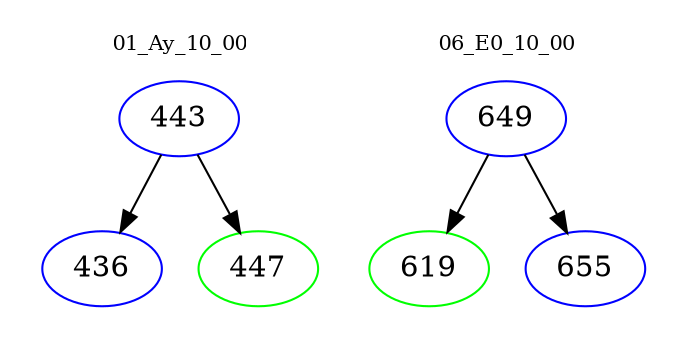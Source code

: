 digraph{
subgraph cluster_0 {
color = white
label = "01_Ay_10_00";
fontsize=10;
T0_443 [label="443", color="blue"]
T0_443 -> T0_436 [color="black"]
T0_436 [label="436", color="blue"]
T0_443 -> T0_447 [color="black"]
T0_447 [label="447", color="green"]
}
subgraph cluster_1 {
color = white
label = "06_E0_10_00";
fontsize=10;
T1_649 [label="649", color="blue"]
T1_649 -> T1_619 [color="black"]
T1_619 [label="619", color="green"]
T1_649 -> T1_655 [color="black"]
T1_655 [label="655", color="blue"]
}
}
